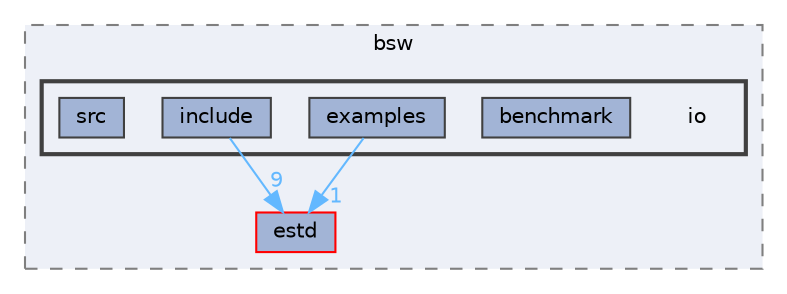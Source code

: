 digraph "io"
{
 // LATEX_PDF_SIZE
  bgcolor="transparent";
  edge [fontname=Helvetica,fontsize=10,labelfontname=Helvetica,labelfontsize=10];
  node [fontname=Helvetica,fontsize=10,shape=box,height=0.2,width=0.4];
  compound=true
  subgraph clusterdir_6d5c880d47bd8ed5a2539072056c02e0 {
    graph [ bgcolor="#edf0f7", pencolor="grey50", label="bsw", fontname=Helvetica,fontsize=10 style="filled,dashed", URL="dir_6d5c880d47bd8ed5a2539072056c02e0.html",tooltip=""]
  dir_705ed472854f071e46e92f9933f4d565 [label="estd", fillcolor="#a2b4d6", color="red", style="filled", URL="dir_705ed472854f071e46e92f9933f4d565.html",tooltip=""];
  subgraph clusterdir_57883a74a2b1a42333523ba45c0a7c71 {
    graph [ bgcolor="#edf0f7", pencolor="grey25", label="", fontname=Helvetica,fontsize=10 style="filled,bold", URL="dir_57883a74a2b1a42333523ba45c0a7c71.html",tooltip=""]
    dir_57883a74a2b1a42333523ba45c0a7c71 [shape=plaintext, label="io"];
  dir_8315d347d97208d98be09897643fae47 [label="benchmark", fillcolor="#a2b4d6", color="grey25", style="filled", URL="dir_8315d347d97208d98be09897643fae47.html",tooltip=""];
  dir_7359c4574834f82ccbaf5ebd3e3c92dc [label="examples", fillcolor="#a2b4d6", color="grey25", style="filled", URL="dir_7359c4574834f82ccbaf5ebd3e3c92dc.html",tooltip=""];
  dir_ba14ce7d95665d1547d0302a8cd8c00b [label="include", fillcolor="#a2b4d6", color="grey25", style="filled", URL="dir_ba14ce7d95665d1547d0302a8cd8c00b.html",tooltip=""];
  dir_3ec1db011a615567aa81ae8fa855e154 [label="src", fillcolor="#a2b4d6", color="grey25", style="filled", URL="dir_3ec1db011a615567aa81ae8fa855e154.html",tooltip=""];
  }
  }
  dir_7359c4574834f82ccbaf5ebd3e3c92dc->dir_705ed472854f071e46e92f9933f4d565 [headlabel="1", labeldistance=1.5 headhref="dir_000082_000075.html" href="dir_000082_000075.html" color="steelblue1" fontcolor="steelblue1"];
  dir_ba14ce7d95665d1547d0302a8cd8c00b->dir_705ed472854f071e46e92f9933f4d565 [headlabel="9", labeldistance=1.5 headhref="dir_000108_000075.html" href="dir_000108_000075.html" color="steelblue1" fontcolor="steelblue1"];
}
